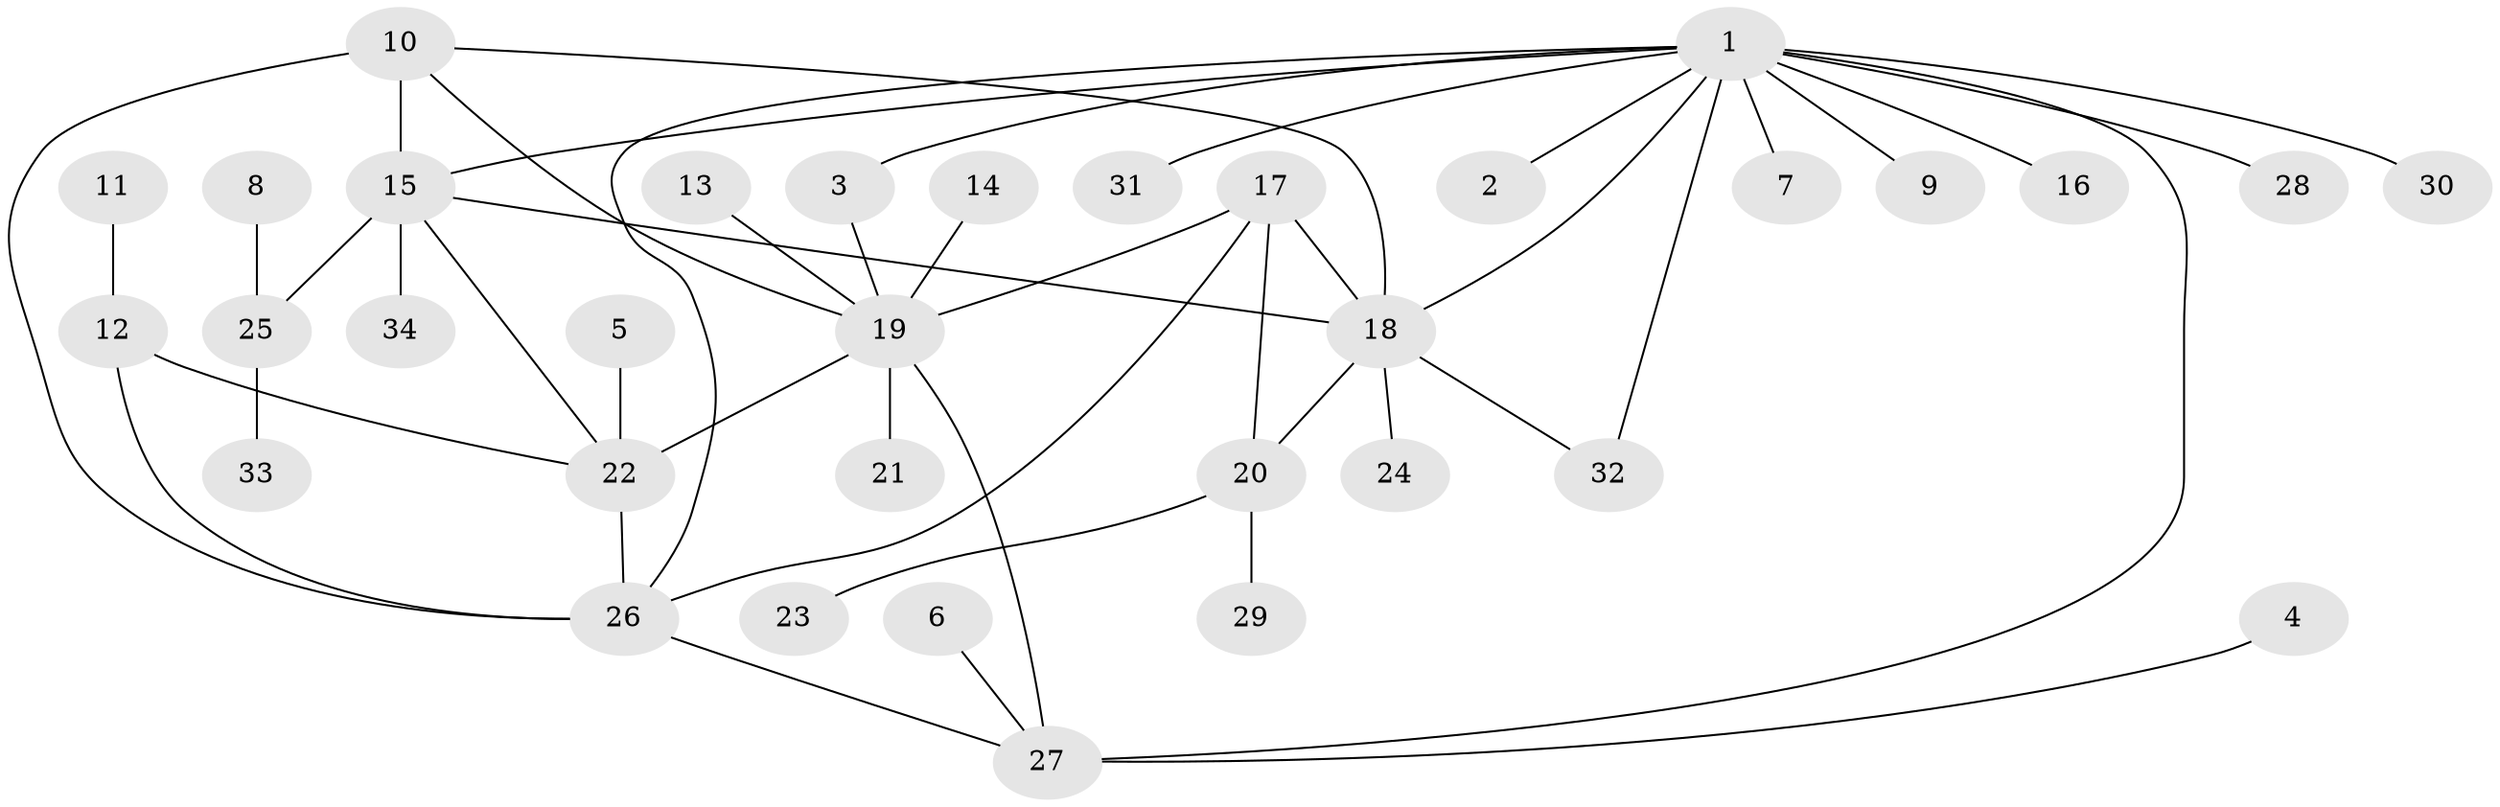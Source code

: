 // original degree distribution, {14: 0.015151515151515152, 3: 0.07575757575757576, 4: 0.06060606060606061, 5: 0.030303030303030304, 7: 0.06060606060606061, 6: 0.030303030303030304, 10: 0.015151515151515152, 2: 0.15151515151515152, 1: 0.5606060606060606}
// Generated by graph-tools (version 1.1) at 2025/26/03/09/25 03:26:47]
// undirected, 34 vertices, 46 edges
graph export_dot {
graph [start="1"]
  node [color=gray90,style=filled];
  1;
  2;
  3;
  4;
  5;
  6;
  7;
  8;
  9;
  10;
  11;
  12;
  13;
  14;
  15;
  16;
  17;
  18;
  19;
  20;
  21;
  22;
  23;
  24;
  25;
  26;
  27;
  28;
  29;
  30;
  31;
  32;
  33;
  34;
  1 -- 2 [weight=1.0];
  1 -- 3 [weight=1.0];
  1 -- 7 [weight=1.0];
  1 -- 9 [weight=1.0];
  1 -- 15 [weight=1.0];
  1 -- 16 [weight=1.0];
  1 -- 18 [weight=1.0];
  1 -- 26 [weight=1.0];
  1 -- 27 [weight=1.0];
  1 -- 28 [weight=1.0];
  1 -- 30 [weight=2.0];
  1 -- 31 [weight=1.0];
  1 -- 32 [weight=1.0];
  3 -- 19 [weight=1.0];
  4 -- 27 [weight=1.0];
  5 -- 22 [weight=1.0];
  6 -- 27 [weight=1.0];
  8 -- 25 [weight=1.0];
  10 -- 15 [weight=2.0];
  10 -- 18 [weight=1.0];
  10 -- 19 [weight=1.0];
  10 -- 26 [weight=1.0];
  11 -- 12 [weight=1.0];
  12 -- 22 [weight=1.0];
  12 -- 26 [weight=1.0];
  13 -- 19 [weight=1.0];
  14 -- 19 [weight=1.0];
  15 -- 18 [weight=1.0];
  15 -- 22 [weight=1.0];
  15 -- 25 [weight=1.0];
  15 -- 34 [weight=1.0];
  17 -- 18 [weight=1.0];
  17 -- 19 [weight=1.0];
  17 -- 20 [weight=1.0];
  17 -- 26 [weight=1.0];
  18 -- 20 [weight=1.0];
  18 -- 24 [weight=1.0];
  18 -- 32 [weight=1.0];
  19 -- 21 [weight=1.0];
  19 -- 22 [weight=1.0];
  19 -- 27 [weight=2.0];
  20 -- 23 [weight=1.0];
  20 -- 29 [weight=1.0];
  22 -- 26 [weight=1.0];
  25 -- 33 [weight=1.0];
  26 -- 27 [weight=1.0];
}
